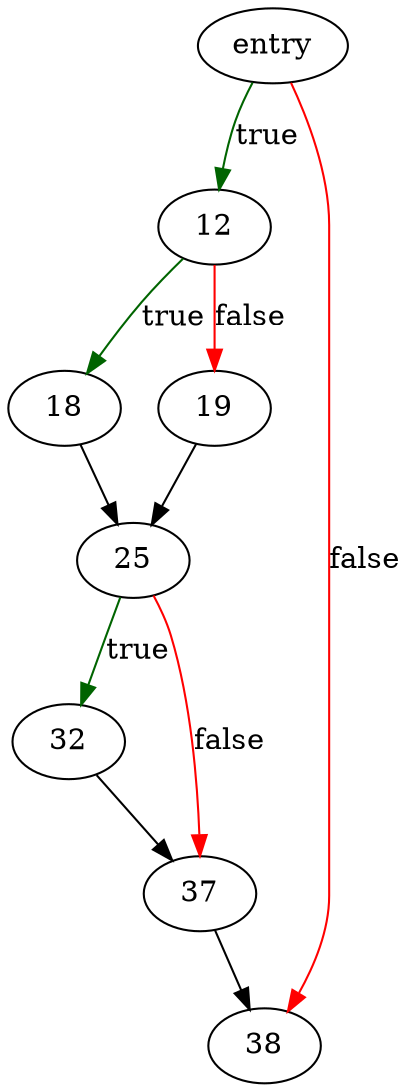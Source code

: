 digraph "pagerUnlockDb" {
	// Node definitions.
	2 [label=entry];
	12;
	18;
	19;
	25;
	32;
	37;
	38;

	// Edge definitions.
	2 -> 12 [
		color=darkgreen
		label=true
	];
	2 -> 38 [
		color=red
		label=false
	];
	12 -> 18 [
		color=darkgreen
		label=true
	];
	12 -> 19 [
		color=red
		label=false
	];
	18 -> 25;
	19 -> 25;
	25 -> 32 [
		color=darkgreen
		label=true
	];
	25 -> 37 [
		color=red
		label=false
	];
	32 -> 37;
	37 -> 38;
}